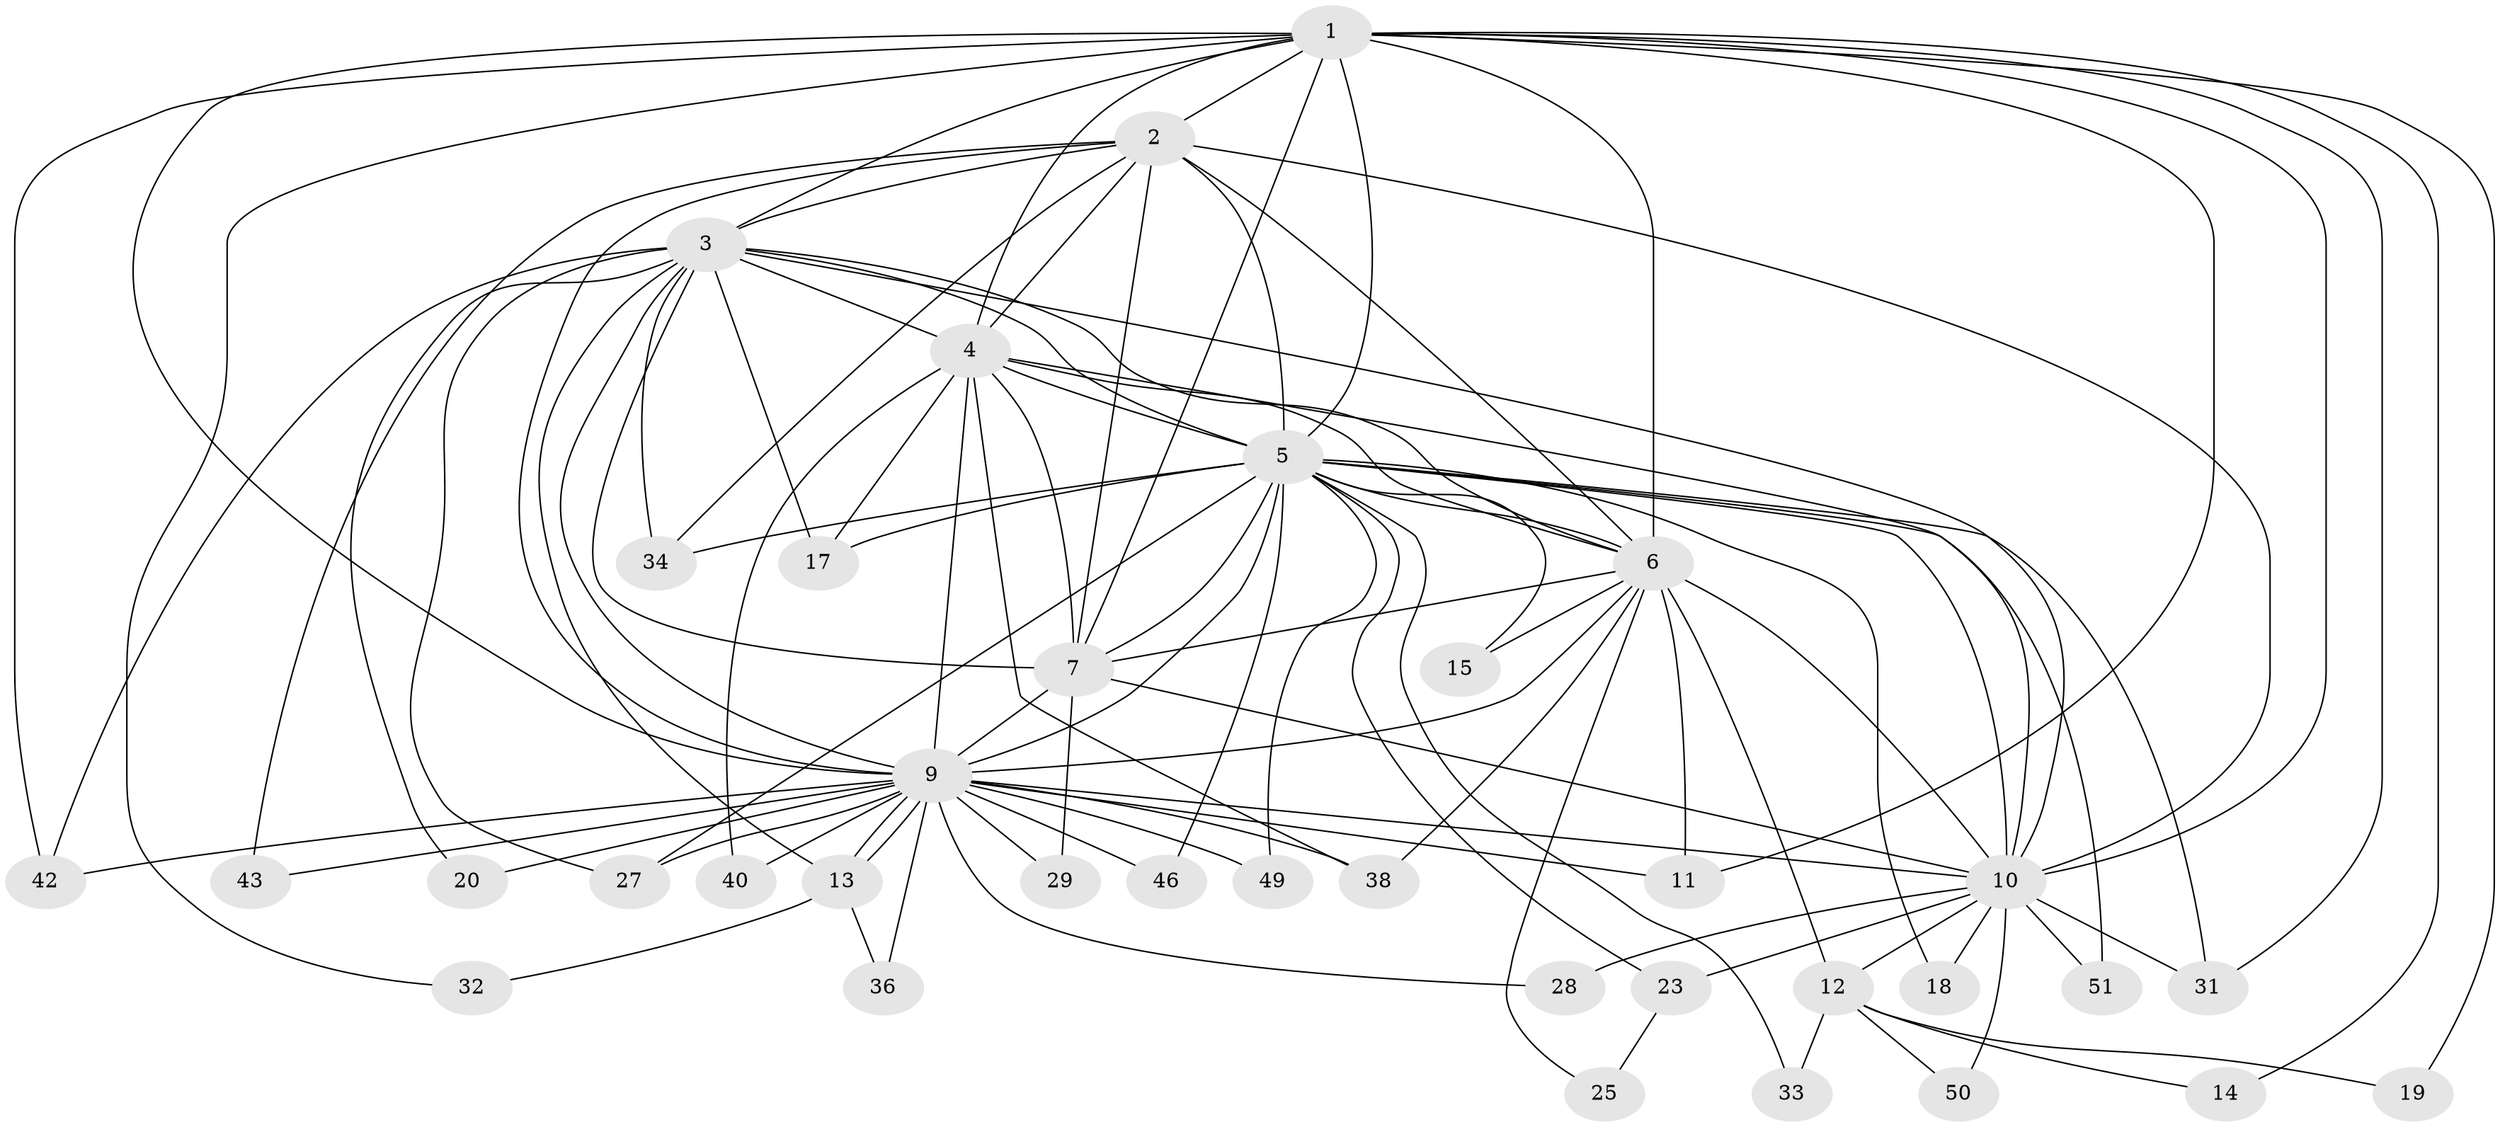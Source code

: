 // Generated by graph-tools (version 1.1) at 2025/51/02/27/25 19:51:50]
// undirected, 36 vertices, 98 edges
graph export_dot {
graph [start="1"]
  node [color=gray90,style=filled];
  1 [super="+8"];
  2 [super="+26"];
  3 [super="+52"];
  4 [super="+37"];
  5 [super="+21"];
  6;
  7 [super="+39"];
  9 [super="+24"];
  10 [super="+22"];
  11 [super="+30"];
  12 [super="+35"];
  13 [super="+16"];
  14;
  15;
  17;
  18;
  19;
  20;
  23 [super="+47"];
  25;
  27;
  28;
  29;
  31 [super="+48"];
  32;
  33;
  34 [super="+41"];
  36;
  38 [super="+44"];
  40;
  42 [super="+45"];
  43;
  46;
  49;
  50;
  51;
  1 -- 2 [weight=2];
  1 -- 3 [weight=2];
  1 -- 4 [weight=2];
  1 -- 5 [weight=2];
  1 -- 6 [weight=2];
  1 -- 7 [weight=2];
  1 -- 9 [weight=2];
  1 -- 10 [weight=2];
  1 -- 11;
  1 -- 14;
  1 -- 19;
  1 -- 32;
  1 -- 42;
  1 -- 31;
  2 -- 3;
  2 -- 4;
  2 -- 5;
  2 -- 6;
  2 -- 7;
  2 -- 9 [weight=2];
  2 -- 10;
  2 -- 34;
  2 -- 43;
  3 -- 4;
  3 -- 5;
  3 -- 6;
  3 -- 7;
  3 -- 9;
  3 -- 10 [weight=2];
  3 -- 17;
  3 -- 20;
  3 -- 34;
  3 -- 27;
  3 -- 42;
  3 -- 13;
  4 -- 5;
  4 -- 6;
  4 -- 7;
  4 -- 9;
  4 -- 10;
  4 -- 38;
  4 -- 40;
  4 -- 17;
  5 -- 6;
  5 -- 7 [weight=3];
  5 -- 9;
  5 -- 10;
  5 -- 15;
  5 -- 17;
  5 -- 18;
  5 -- 23;
  5 -- 27;
  5 -- 31;
  5 -- 46;
  5 -- 49;
  5 -- 34;
  5 -- 33;
  5 -- 51;
  6 -- 7;
  6 -- 9;
  6 -- 10;
  6 -- 11;
  6 -- 12;
  6 -- 15;
  6 -- 25;
  6 -- 38;
  7 -- 9;
  7 -- 10;
  7 -- 29;
  9 -- 10;
  9 -- 13 [weight=2];
  9 -- 13;
  9 -- 20;
  9 -- 27;
  9 -- 28;
  9 -- 29;
  9 -- 38;
  9 -- 40;
  9 -- 42;
  9 -- 43;
  9 -- 49;
  9 -- 36;
  9 -- 46;
  9 -- 11;
  10 -- 12 [weight=2];
  10 -- 18;
  10 -- 23;
  10 -- 28;
  10 -- 31;
  10 -- 50;
  10 -- 51;
  12 -- 14;
  12 -- 19;
  12 -- 33;
  12 -- 50;
  13 -- 32;
  13 -- 36;
  23 -- 25;
}
